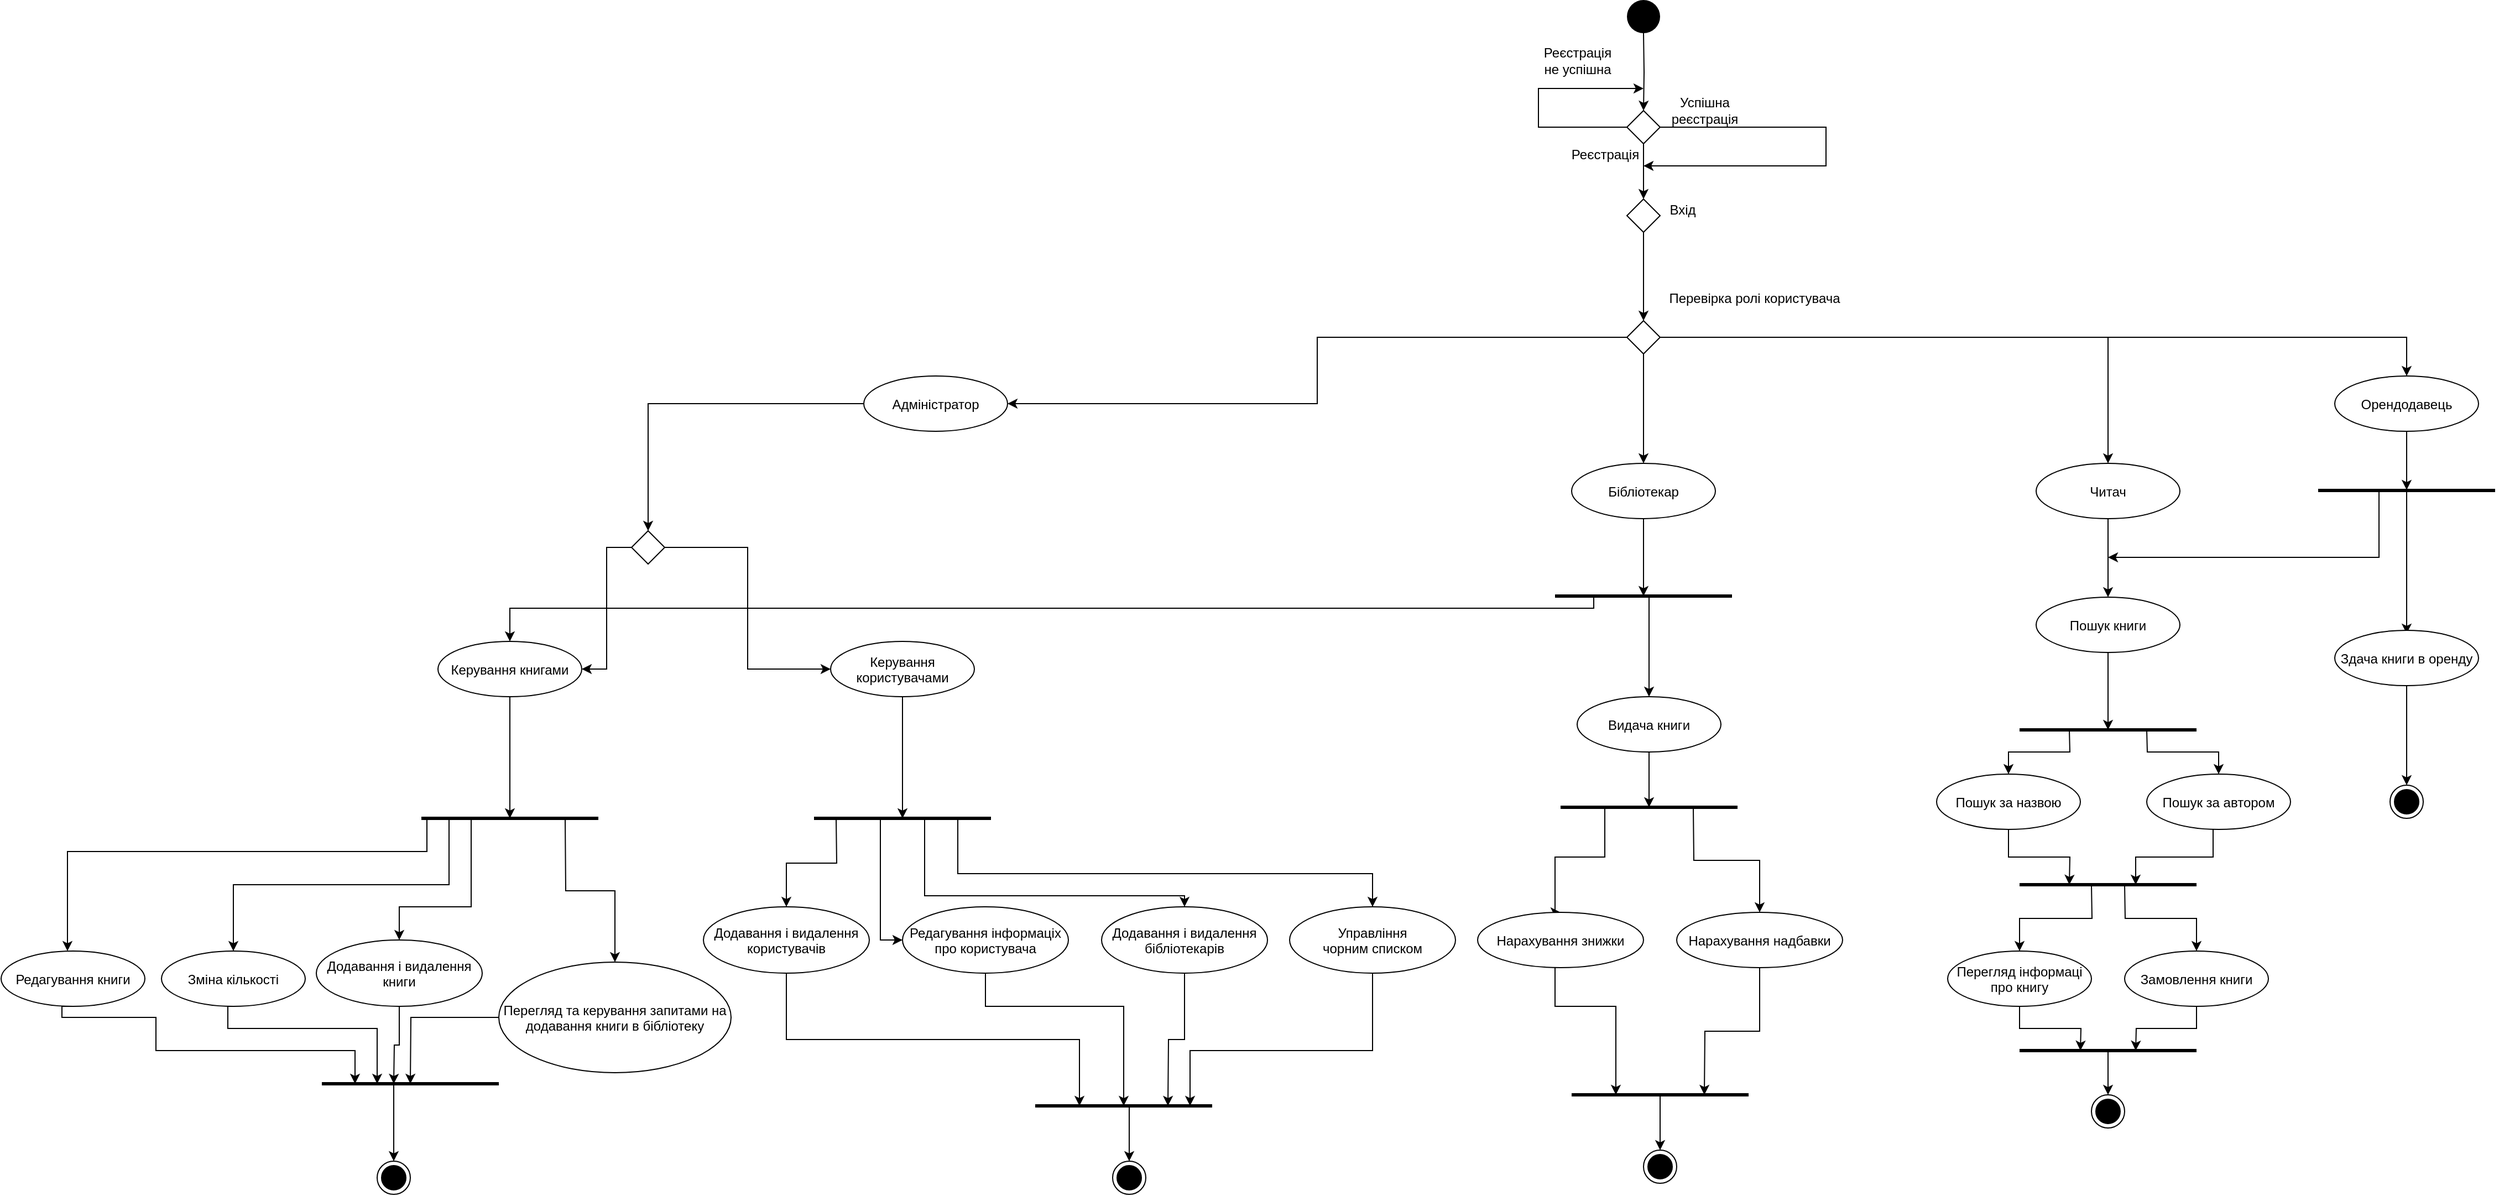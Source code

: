 <mxfile version="14.6.9" type="github">
  <diagram name="Page-1" id="0783ab3e-0a74-02c8-0abd-f7b4e66b4bec">
    <mxGraphModel dx="3122" dy="777" grid="1" gridSize="10" guides="1" tooltips="1" connect="1" arrows="1" fold="1" page="1" pageScale="1" pageWidth="850" pageHeight="1100" background="#ffffff" math="0" shadow="0">
      <root>
        <mxCell id="0" />
        <mxCell id="1" parent="0" />
        <mxCell id="RjI8-vBlAIj9xvnyYSEU-3" style="edgeStyle=orthogonalEdgeStyle;rounded=0;orthogonalLoop=1;jettySize=auto;html=1;entryX=0.5;entryY=0;entryDx=0;entryDy=0;" parent="1" target="RjI8-vBlAIj9xvnyYSEU-2" edge="1">
          <mxGeometry relative="1" as="geometry">
            <mxPoint x="425" y="40" as="sourcePoint" />
          </mxGeometry>
        </mxCell>
        <mxCell id="RjI8-vBlAIj9xvnyYSEU-6" style="edgeStyle=orthogonalEdgeStyle;rounded=0;orthogonalLoop=1;jettySize=auto;html=1;entryX=0.5;entryY=0;entryDx=0;entryDy=0;" parent="1" source="RjI8-vBlAIj9xvnyYSEU-2" target="RjI8-vBlAIj9xvnyYSEU-5" edge="1">
          <mxGeometry relative="1" as="geometry" />
        </mxCell>
        <mxCell id="RjI8-vBlAIj9xvnyYSEU-7" style="edgeStyle=orthogonalEdgeStyle;rounded=0;orthogonalLoop=1;jettySize=auto;html=1;" parent="1" source="RjI8-vBlAIj9xvnyYSEU-2" edge="1">
          <mxGeometry relative="1" as="geometry">
            <mxPoint x="425" y="160" as="targetPoint" />
            <Array as="points">
              <mxPoint x="590" y="125" />
              <mxPoint x="590" y="160" />
            </Array>
          </mxGeometry>
        </mxCell>
        <mxCell id="RjI8-vBlAIj9xvnyYSEU-10" style="edgeStyle=orthogonalEdgeStyle;rounded=0;orthogonalLoop=1;jettySize=auto;html=1;" parent="1" source="RjI8-vBlAIj9xvnyYSEU-2" edge="1">
          <mxGeometry relative="1" as="geometry">
            <mxPoint x="425" y="90" as="targetPoint" />
            <Array as="points">
              <mxPoint x="330" y="125" />
              <mxPoint x="330" y="90" />
            </Array>
          </mxGeometry>
        </mxCell>
        <mxCell id="RjI8-vBlAIj9xvnyYSEU-2" value="" style="rhombus;" parent="1" vertex="1">
          <mxGeometry x="410" y="110" width="30" height="30" as="geometry" />
        </mxCell>
        <mxCell id="RjI8-vBlAIj9xvnyYSEU-8" style="edgeStyle=orthogonalEdgeStyle;rounded=0;orthogonalLoop=1;jettySize=auto;html=1;" parent="1" source="RjI8-vBlAIj9xvnyYSEU-5" edge="1">
          <mxGeometry relative="1" as="geometry">
            <mxPoint x="425" y="300" as="targetPoint" />
          </mxGeometry>
        </mxCell>
        <mxCell id="RjI8-vBlAIj9xvnyYSEU-5" value="" style="rhombus;" parent="1" vertex="1">
          <mxGeometry x="410" y="190" width="30" height="30" as="geometry" />
        </mxCell>
        <mxCell id="RjI8-vBlAIj9xvnyYSEU-9" value="Успішна &lt;br&gt;реєстрація" style="text;html=1;align=center;verticalAlign=middle;resizable=0;points=[];autosize=1;strokeColor=none;" parent="1" vertex="1">
          <mxGeometry x="440" y="95" width="80" height="30" as="geometry" />
        </mxCell>
        <mxCell id="RjI8-vBlAIj9xvnyYSEU-11" value="Реєстрація &lt;br&gt;не успішна" style="text;html=1;align=center;verticalAlign=middle;resizable=0;points=[];autosize=1;strokeColor=none;" parent="1" vertex="1">
          <mxGeometry x="325" y="50" width="80" height="30" as="geometry" />
        </mxCell>
        <mxCell id="RjI8-vBlAIj9xvnyYSEU-13" style="edgeStyle=orthogonalEdgeStyle;rounded=0;orthogonalLoop=1;jettySize=auto;html=1;startArrow=classic;startFill=1;endArrow=none;endFill=0;entryX=0;entryY=0.5;entryDx=0;entryDy=0;" parent="1" source="RjI8-vBlAIj9xvnyYSEU-12" target="RjI8-vBlAIj9xvnyYSEU-63" edge="1">
          <mxGeometry relative="1" as="geometry">
            <mxPoint x="360.0" y="300" as="targetPoint" />
          </mxGeometry>
        </mxCell>
        <mxCell id="RjI8-vBlAIj9xvnyYSEU-14" style="edgeStyle=orthogonalEdgeStyle;rounded=0;orthogonalLoop=1;jettySize=auto;html=1;startArrow=none;startFill=0;endArrow=classic;endFill=1;entryX=0.5;entryY=0;entryDx=0;entryDy=0;" parent="1" source="RjI8-vBlAIj9xvnyYSEU-12" edge="1" target="9X1CYoQMeR6TZvLqavls-4">
          <mxGeometry relative="1" as="geometry">
            <mxPoint x="-470" y="490" as="targetPoint" />
          </mxGeometry>
        </mxCell>
        <mxCell id="RjI8-vBlAIj9xvnyYSEU-12" value="Адміністратор" style="ellipse;" parent="1" vertex="1">
          <mxGeometry x="-280" y="350" width="130" height="50" as="geometry" />
        </mxCell>
        <mxCell id="RjI8-vBlAIj9xvnyYSEU-18" style="edgeStyle=orthogonalEdgeStyle;rounded=0;orthogonalLoop=1;jettySize=auto;html=1;startArrow=classic;startFill=1;endArrow=none;endFill=0;entryX=0;entryY=0.5;entryDx=0;entryDy=0;" parent="1" source="RjI8-vBlAIj9xvnyYSEU-16" edge="1" target="9X1CYoQMeR6TZvLqavls-4">
          <mxGeometry relative="1" as="geometry">
            <mxPoint x="-505" y="490" as="targetPoint" />
          </mxGeometry>
        </mxCell>
        <mxCell id="RjI8-vBlAIj9xvnyYSEU-22" style="edgeStyle=orthogonalEdgeStyle;rounded=0;orthogonalLoop=1;jettySize=auto;html=1;startArrow=none;startFill=0;endArrow=classic;endFill=1;" parent="1" source="RjI8-vBlAIj9xvnyYSEU-16" edge="1">
          <mxGeometry relative="1" as="geometry">
            <mxPoint x="-600" y="750" as="targetPoint" />
          </mxGeometry>
        </mxCell>
        <mxCell id="RjI8-vBlAIj9xvnyYSEU-59" style="edgeStyle=orthogonalEdgeStyle;rounded=0;orthogonalLoop=1;jettySize=auto;html=1;startArrow=classic;startFill=1;endArrow=none;endFill=0;" parent="1" source="RjI8-vBlAIj9xvnyYSEU-16" edge="1">
          <mxGeometry relative="1" as="geometry">
            <mxPoint x="380" y="550" as="targetPoint" />
            <Array as="points">
              <mxPoint x="-600" y="560" />
              <mxPoint x="380" y="560" />
            </Array>
          </mxGeometry>
        </mxCell>
        <mxCell id="RjI8-vBlAIj9xvnyYSEU-16" value="Керування книгами" style="ellipse;" parent="1" vertex="1">
          <mxGeometry x="-665" y="590" width="130" height="50" as="geometry" />
        </mxCell>
        <mxCell id="RjI8-vBlAIj9xvnyYSEU-19" style="edgeStyle=orthogonalEdgeStyle;rounded=0;orthogonalLoop=1;jettySize=auto;html=1;startArrow=classic;startFill=1;endArrow=none;endFill=0;entryX=1;entryY=0.5;entryDx=0;entryDy=0;" parent="1" source="RjI8-vBlAIj9xvnyYSEU-17" edge="1" target="9X1CYoQMeR6TZvLqavls-4">
          <mxGeometry relative="1" as="geometry">
            <mxPoint x="-445" y="490" as="targetPoint" />
          </mxGeometry>
        </mxCell>
        <mxCell id="RjI8-vBlAIj9xvnyYSEU-23" style="edgeStyle=orthogonalEdgeStyle;rounded=0;orthogonalLoop=1;jettySize=auto;html=1;startArrow=none;startFill=0;endArrow=classic;endFill=1;" parent="1" source="RjI8-vBlAIj9xvnyYSEU-17" edge="1">
          <mxGeometry relative="1" as="geometry">
            <mxPoint x="-245.0" y="750" as="targetPoint" />
          </mxGeometry>
        </mxCell>
        <mxCell id="RjI8-vBlAIj9xvnyYSEU-17" value="Керування &#xa;користувачами" style="ellipse;" parent="1" vertex="1">
          <mxGeometry x="-310" y="590" width="130" height="50" as="geometry" />
        </mxCell>
        <mxCell id="RjI8-vBlAIj9xvnyYSEU-20" value="" style="endArrow=none;startArrow=none;endFill=0;startFill=0;endSize=8;html=1;verticalAlign=bottom;labelBackgroundColor=none;strokeWidth=3;" parent="1" edge="1">
          <mxGeometry width="160" relative="1" as="geometry">
            <mxPoint x="-680" y="750" as="sourcePoint" />
            <mxPoint x="-520" y="750" as="targetPoint" />
          </mxGeometry>
        </mxCell>
        <mxCell id="RjI8-vBlAIj9xvnyYSEU-21" value="" style="endArrow=none;startArrow=none;endFill=0;startFill=0;endSize=8;html=1;verticalAlign=bottom;labelBackgroundColor=none;strokeWidth=3;" parent="1" edge="1">
          <mxGeometry width="160" relative="1" as="geometry">
            <mxPoint x="-325" y="750" as="sourcePoint" />
            <mxPoint x="-165" y="750" as="targetPoint" />
          </mxGeometry>
        </mxCell>
        <mxCell id="RjI8-vBlAIj9xvnyYSEU-30" style="edgeStyle=orthogonalEdgeStyle;rounded=0;orthogonalLoop=1;jettySize=auto;html=1;startArrow=classic;startFill=1;endArrow=none;endFill=0;" parent="1" source="RjI8-vBlAIj9xvnyYSEU-24" edge="1">
          <mxGeometry relative="1" as="geometry">
            <mxPoint x="-655" y="750" as="targetPoint" />
            <Array as="points">
              <mxPoint x="-850" y="810" />
              <mxPoint x="-655" y="810" />
              <mxPoint x="-655" y="750" />
            </Array>
          </mxGeometry>
        </mxCell>
        <mxCell id="RjI8-vBlAIj9xvnyYSEU-43" style="edgeStyle=orthogonalEdgeStyle;rounded=0;orthogonalLoop=1;jettySize=auto;html=1;startArrow=none;startFill=0;endArrow=classic;endFill=1;exitX=0.5;exitY=1;exitDx=0;exitDy=0;" parent="1" source="RjI8-vBlAIj9xvnyYSEU-24" edge="1">
          <mxGeometry relative="1" as="geometry">
            <mxPoint x="-720" y="990" as="targetPoint" />
            <mxPoint x="-855" y="810" as="sourcePoint" />
            <Array as="points">
              <mxPoint x="-855" y="920" />
              <mxPoint x="-855" y="940" />
              <mxPoint x="-720" y="940" />
            </Array>
          </mxGeometry>
        </mxCell>
        <mxCell id="RjI8-vBlAIj9xvnyYSEU-24" value="Зміна кількості" style="ellipse;" parent="1" vertex="1">
          <mxGeometry x="-915" y="870" width="130" height="50" as="geometry" />
        </mxCell>
        <mxCell id="RjI8-vBlAIj9xvnyYSEU-29" style="edgeStyle=orthogonalEdgeStyle;rounded=0;orthogonalLoop=1;jettySize=auto;html=1;startArrow=classic;startFill=1;endArrow=none;endFill=0;" parent="1" source="RjI8-vBlAIj9xvnyYSEU-25" edge="1">
          <mxGeometry relative="1" as="geometry">
            <mxPoint x="-635" y="750" as="targetPoint" />
            <Array as="points">
              <mxPoint x="-700" y="830" />
              <mxPoint x="-635" y="830" />
            </Array>
          </mxGeometry>
        </mxCell>
        <mxCell id="RjI8-vBlAIj9xvnyYSEU-42" style="edgeStyle=orthogonalEdgeStyle;rounded=0;orthogonalLoop=1;jettySize=auto;html=1;startArrow=none;startFill=0;endArrow=classic;endFill=1;exitX=0.5;exitY=1;exitDx=0;exitDy=0;" parent="1" source="RjI8-vBlAIj9xvnyYSEU-25" edge="1">
          <mxGeometry relative="1" as="geometry">
            <mxPoint x="-705.0" y="990" as="targetPoint" />
            <mxPoint x="-705.0" y="810" as="sourcePoint" />
          </mxGeometry>
        </mxCell>
        <mxCell id="RjI8-vBlAIj9xvnyYSEU-25" value="Додавання і видалення&#xa;книги" style="ellipse;" parent="1" vertex="1">
          <mxGeometry x="-775" y="860" width="150" height="60" as="geometry" />
        </mxCell>
        <mxCell id="RjI8-vBlAIj9xvnyYSEU-28" style="edgeStyle=orthogonalEdgeStyle;rounded=0;orthogonalLoop=1;jettySize=auto;html=1;startArrow=classic;startFill=1;endArrow=none;endFill=0;" parent="1" source="RjI8-vBlAIj9xvnyYSEU-26" edge="1">
          <mxGeometry relative="1" as="geometry">
            <mxPoint x="-550" y="750" as="targetPoint" />
          </mxGeometry>
        </mxCell>
        <mxCell id="RjI8-vBlAIj9xvnyYSEU-41" style="edgeStyle=orthogonalEdgeStyle;rounded=0;orthogonalLoop=1;jettySize=auto;html=1;startArrow=none;startFill=0;endArrow=classic;endFill=1;exitX=0;exitY=0.5;exitDx=0;exitDy=0;" parent="1" source="RjI8-vBlAIj9xvnyYSEU-26" edge="1">
          <mxGeometry relative="1" as="geometry">
            <mxPoint x="-690" y="990" as="targetPoint" />
            <mxPoint x="-615" y="820" as="sourcePoint" />
          </mxGeometry>
        </mxCell>
        <mxCell id="RjI8-vBlAIj9xvnyYSEU-26" value="Перегляд та керування запитами на &#xa;додавання книги в бібліотеку" style="ellipse;" parent="1" vertex="1">
          <mxGeometry x="-610" y="880" width="210" height="100" as="geometry" />
        </mxCell>
        <mxCell id="RjI8-vBlAIj9xvnyYSEU-31" style="edgeStyle=orthogonalEdgeStyle;rounded=0;orthogonalLoop=1;jettySize=auto;html=1;startArrow=classic;startFill=1;endArrow=none;endFill=0;" parent="1" edge="1">
          <mxGeometry relative="1" as="geometry">
            <mxPoint x="-675" y="750" as="targetPoint" />
            <mxPoint x="-1000" y="870.0" as="sourcePoint" />
            <Array as="points">
              <mxPoint x="-1000" y="780" />
              <mxPoint x="-675" y="780" />
            </Array>
          </mxGeometry>
        </mxCell>
        <mxCell id="RjI8-vBlAIj9xvnyYSEU-44" style="edgeStyle=orthogonalEdgeStyle;rounded=0;orthogonalLoop=1;jettySize=auto;html=1;startArrow=none;startFill=0;endArrow=classic;endFill=1;exitX=0.5;exitY=1;exitDx=0;exitDy=0;" parent="1" source="RjI8-vBlAIj9xvnyYSEU-27" edge="1">
          <mxGeometry relative="1" as="geometry">
            <mxPoint x="-740" y="990" as="targetPoint" />
            <mxPoint x="-1005" y="810.0" as="sourcePoint" />
            <Array as="points">
              <mxPoint x="-1005" y="920" />
              <mxPoint x="-1005" y="930" />
              <mxPoint x="-920" y="930" />
              <mxPoint x="-920" y="960" />
              <mxPoint x="-740" y="960" />
            </Array>
          </mxGeometry>
        </mxCell>
        <mxCell id="RjI8-vBlAIj9xvnyYSEU-27" value="Редагування книги" style="ellipse;" parent="1" vertex="1">
          <mxGeometry x="-1060" y="870" width="130" height="50" as="geometry" />
        </mxCell>
        <mxCell id="RjI8-vBlAIj9xvnyYSEU-36" style="edgeStyle=orthogonalEdgeStyle;rounded=0;orthogonalLoop=1;jettySize=auto;html=1;startArrow=classic;startFill=1;endArrow=none;endFill=0;" parent="1" source="RjI8-vBlAIj9xvnyYSEU-32" edge="1">
          <mxGeometry relative="1" as="geometry">
            <mxPoint x="-305" y="750.0" as="targetPoint" />
          </mxGeometry>
        </mxCell>
        <mxCell id="RjI8-vBlAIj9xvnyYSEU-49" style="edgeStyle=orthogonalEdgeStyle;rounded=0;orthogonalLoop=1;jettySize=auto;html=1;startArrow=none;startFill=0;endArrow=classic;endFill=1;exitX=0.5;exitY=1;exitDx=0;exitDy=0;" parent="1" source="RjI8-vBlAIj9xvnyYSEU-32" edge="1">
          <mxGeometry relative="1" as="geometry">
            <mxPoint x="-85" y="1010" as="targetPoint" />
            <mxPoint x="-350" y="800" as="sourcePoint" />
            <Array as="points">
              <mxPoint x="-350" y="950" />
              <mxPoint x="-85" y="950" />
            </Array>
          </mxGeometry>
        </mxCell>
        <mxCell id="RjI8-vBlAIj9xvnyYSEU-32" value="Додавання і видалення&#xa;користувачів" style="ellipse;" parent="1" vertex="1">
          <mxGeometry x="-425" y="830" width="150" height="60" as="geometry" />
        </mxCell>
        <mxCell id="RjI8-vBlAIj9xvnyYSEU-37" style="edgeStyle=orthogonalEdgeStyle;rounded=0;orthogonalLoop=1;jettySize=auto;html=1;startArrow=classic;startFill=1;endArrow=none;endFill=0;" parent="1" source="RjI8-vBlAIj9xvnyYSEU-33" edge="1">
          <mxGeometry relative="1" as="geometry">
            <mxPoint x="-265" y="750" as="targetPoint" />
            <Array as="points">
              <mxPoint x="-265" y="860" />
              <mxPoint x="-265" y="750" />
            </Array>
          </mxGeometry>
        </mxCell>
        <mxCell id="RjI8-vBlAIj9xvnyYSEU-48" style="edgeStyle=orthogonalEdgeStyle;rounded=0;orthogonalLoop=1;jettySize=auto;html=1;startArrow=none;startFill=0;endArrow=classic;endFill=1;exitX=0.5;exitY=1;exitDx=0;exitDy=0;" parent="1" source="RjI8-vBlAIj9xvnyYSEU-33" edge="1">
          <mxGeometry relative="1" as="geometry">
            <mxPoint x="-45.0" y="1010" as="targetPoint" />
            <mxPoint x="-170" y="800" as="sourcePoint" />
            <Array as="points">
              <mxPoint x="-170" y="920" />
              <mxPoint x="-45" y="920" />
            </Array>
          </mxGeometry>
        </mxCell>
        <mxCell id="RjI8-vBlAIj9xvnyYSEU-33" value="Редагування інформаціх &#xa;про користувача" style="ellipse;" parent="1" vertex="1">
          <mxGeometry x="-245" y="830" width="150" height="60" as="geometry" />
        </mxCell>
        <mxCell id="RjI8-vBlAIj9xvnyYSEU-38" style="edgeStyle=orthogonalEdgeStyle;rounded=0;orthogonalLoop=1;jettySize=auto;html=1;exitX=0.5;exitY=0;exitDx=0;exitDy=0;startArrow=classic;startFill=1;endArrow=none;endFill=0;" parent="1" source="RjI8-vBlAIj9xvnyYSEU-34" edge="1">
          <mxGeometry relative="1" as="geometry">
            <mxPoint x="-225" y="750" as="targetPoint" />
            <Array as="points">
              <mxPoint x="10" y="820" />
              <mxPoint x="-225" y="820" />
            </Array>
          </mxGeometry>
        </mxCell>
        <mxCell id="RjI8-vBlAIj9xvnyYSEU-47" style="edgeStyle=orthogonalEdgeStyle;rounded=0;orthogonalLoop=1;jettySize=auto;html=1;startArrow=none;startFill=0;endArrow=classic;endFill=1;" parent="1" source="RjI8-vBlAIj9xvnyYSEU-34" edge="1">
          <mxGeometry relative="1" as="geometry">
            <mxPoint x="-5.0" y="1010" as="targetPoint" />
            <mxPoint x="10" y="800" as="sourcePoint" />
          </mxGeometry>
        </mxCell>
        <mxCell id="RjI8-vBlAIj9xvnyYSEU-34" value="Додавання і видалення&#xa;бібліотекарів" style="ellipse;" parent="1" vertex="1">
          <mxGeometry x="-65" y="830" width="150" height="60" as="geometry" />
        </mxCell>
        <mxCell id="RjI8-vBlAIj9xvnyYSEU-39" style="edgeStyle=orthogonalEdgeStyle;rounded=0;orthogonalLoop=1;jettySize=auto;html=1;exitX=0.5;exitY=0;exitDx=0;exitDy=0;startArrow=classic;startFill=1;endArrow=none;endFill=0;" parent="1" source="RjI8-vBlAIj9xvnyYSEU-35" edge="1">
          <mxGeometry relative="1" as="geometry">
            <mxPoint x="-195" y="750" as="targetPoint" />
            <Array as="points">
              <mxPoint x="180" y="800" />
              <mxPoint x="-195" y="800" />
            </Array>
          </mxGeometry>
        </mxCell>
        <mxCell id="RjI8-vBlAIj9xvnyYSEU-46" style="edgeStyle=orthogonalEdgeStyle;rounded=0;orthogonalLoop=1;jettySize=auto;html=1;startArrow=none;startFill=0;endArrow=classic;endFill=1;" parent="1" edge="1">
          <mxGeometry relative="1" as="geometry">
            <mxPoint x="15" y="1010" as="targetPoint" />
            <mxPoint x="180" y="800" as="sourcePoint" />
            <Array as="points">
              <mxPoint x="180" y="960" />
              <mxPoint x="15" y="960" />
              <mxPoint x="15" y="1010" />
            </Array>
          </mxGeometry>
        </mxCell>
        <mxCell id="RjI8-vBlAIj9xvnyYSEU-35" value="Управління&#xa;чорним списком" style="ellipse;" parent="1" vertex="1">
          <mxGeometry x="105" y="830" width="150" height="60" as="geometry" />
        </mxCell>
        <mxCell id="RjI8-vBlAIj9xvnyYSEU-40" value="" style="endArrow=none;startArrow=none;endFill=0;startFill=0;endSize=8;html=1;verticalAlign=bottom;labelBackgroundColor=none;strokeWidth=3;" parent="1" edge="1">
          <mxGeometry width="160" relative="1" as="geometry">
            <mxPoint x="-770" y="990.0" as="sourcePoint" />
            <mxPoint x="-610" y="990.0" as="targetPoint" />
          </mxGeometry>
        </mxCell>
        <mxCell id="RjI8-vBlAIj9xvnyYSEU-45" value="" style="endArrow=none;startArrow=none;endFill=0;startFill=0;endSize=8;html=1;verticalAlign=bottom;labelBackgroundColor=none;strokeWidth=3;" parent="1" edge="1">
          <mxGeometry width="160" relative="1" as="geometry">
            <mxPoint x="-125" y="1010" as="sourcePoint" />
            <mxPoint x="35" y="1010" as="targetPoint" />
          </mxGeometry>
        </mxCell>
        <mxCell id="RjI8-vBlAIj9xvnyYSEU-50" value="" style="ellipse;fillColor=#000000;strokeColor=none;" parent="1" vertex="1">
          <mxGeometry x="410" y="10" width="30" height="30" as="geometry" />
        </mxCell>
        <mxCell id="RjI8-vBlAIj9xvnyYSEU-62" style="edgeStyle=orthogonalEdgeStyle;rounded=0;orthogonalLoop=1;jettySize=auto;html=1;startArrow=classic;startFill=1;endArrow=none;endFill=0;" parent="1" source="RjI8-vBlAIj9xvnyYSEU-51" edge="1">
          <mxGeometry relative="1" as="geometry">
            <mxPoint x="-705" y="990" as="targetPoint" />
          </mxGeometry>
        </mxCell>
        <mxCell id="RjI8-vBlAIj9xvnyYSEU-51" value="" style="ellipse;html=1;shape=endState;fillColor=#000000;strokeColor=#000000;" parent="1" vertex="1">
          <mxGeometry x="-720" y="1060" width="30" height="30" as="geometry" />
        </mxCell>
        <mxCell id="RjI8-vBlAIj9xvnyYSEU-61" style="edgeStyle=orthogonalEdgeStyle;rounded=0;orthogonalLoop=1;jettySize=auto;html=1;startArrow=classic;startFill=1;endArrow=none;endFill=0;" parent="1" source="RjI8-vBlAIj9xvnyYSEU-52" edge="1">
          <mxGeometry relative="1" as="geometry">
            <mxPoint x="-40" y="1010" as="targetPoint" />
          </mxGeometry>
        </mxCell>
        <mxCell id="RjI8-vBlAIj9xvnyYSEU-52" value="" style="ellipse;html=1;shape=endState;fillColor=#000000;strokeColor=#000000;" parent="1" vertex="1">
          <mxGeometry x="-55" y="1060" width="30" height="30" as="geometry" />
        </mxCell>
        <mxCell id="RjI8-vBlAIj9xvnyYSEU-58" style="edgeStyle=orthogonalEdgeStyle;rounded=0;orthogonalLoop=1;jettySize=auto;html=1;startArrow=none;startFill=0;endArrow=classic;endFill=1;" parent="1" source="RjI8-vBlAIj9xvnyYSEU-55" edge="1">
          <mxGeometry relative="1" as="geometry">
            <mxPoint x="425" y="549" as="targetPoint" />
          </mxGeometry>
        </mxCell>
        <mxCell id="RjI8-vBlAIj9xvnyYSEU-60" style="edgeStyle=orthogonalEdgeStyle;rounded=0;orthogonalLoop=1;jettySize=auto;html=1;startArrow=classic;startFill=1;endArrow=none;endFill=0;entryX=0.5;entryY=1;entryDx=0;entryDy=0;" parent="1" source="RjI8-vBlAIj9xvnyYSEU-55" target="RjI8-vBlAIj9xvnyYSEU-63" edge="1">
          <mxGeometry relative="1" as="geometry">
            <mxPoint x="445" y="300" as="targetPoint" />
          </mxGeometry>
        </mxCell>
        <mxCell id="RjI8-vBlAIj9xvnyYSEU-55" value="Бібліотекар" style="ellipse;" parent="1" vertex="1">
          <mxGeometry x="360" y="429" width="130" height="50" as="geometry" />
        </mxCell>
        <mxCell id="RjI8-vBlAIj9xvnyYSEU-57" value="" style="endArrow=none;startArrow=none;endFill=0;startFill=0;endSize=8;html=1;verticalAlign=bottom;labelBackgroundColor=none;strokeWidth=3;" parent="1" edge="1">
          <mxGeometry width="160" relative="1" as="geometry">
            <mxPoint x="345" y="549" as="sourcePoint" />
            <mxPoint x="505" y="549" as="targetPoint" />
          </mxGeometry>
        </mxCell>
        <mxCell id="RjI8-vBlAIj9xvnyYSEU-80" style="edgeStyle=orthogonalEdgeStyle;rounded=0;orthogonalLoop=1;jettySize=auto;html=1;startArrow=none;startFill=0;endArrow=classic;endFill=1;" parent="1" source="RjI8-vBlAIj9xvnyYSEU-63" target="RjI8-vBlAIj9xvnyYSEU-79" edge="1">
          <mxGeometry relative="1" as="geometry" />
        </mxCell>
        <mxCell id="RjI8-vBlAIj9xvnyYSEU-104" style="edgeStyle=orthogonalEdgeStyle;rounded=0;orthogonalLoop=1;jettySize=auto;html=1;entryX=0.5;entryY=0;entryDx=0;entryDy=0;startArrow=none;startFill=0;endArrow=classic;endFill=1;" parent="1" source="RjI8-vBlAIj9xvnyYSEU-63" target="RjI8-vBlAIj9xvnyYSEU-102" edge="1">
          <mxGeometry relative="1" as="geometry" />
        </mxCell>
        <mxCell id="RjI8-vBlAIj9xvnyYSEU-63" value="" style="rhombus;" parent="1" vertex="1">
          <mxGeometry x="410" y="300" width="30" height="30" as="geometry" />
        </mxCell>
        <mxCell id="RjI8-vBlAIj9xvnyYSEU-65" style="edgeStyle=orthogonalEdgeStyle;rounded=0;orthogonalLoop=1;jettySize=auto;html=1;startArrow=classic;startFill=1;endArrow=none;endFill=0;" parent="1" source="RjI8-vBlAIj9xvnyYSEU-64" edge="1">
          <mxGeometry relative="1" as="geometry">
            <mxPoint x="390" y="550" as="targetPoint" />
            <Array as="points">
              <mxPoint x="430" y="550" />
            </Array>
          </mxGeometry>
        </mxCell>
        <mxCell id="RjI8-vBlAIj9xvnyYSEU-70" style="edgeStyle=orthogonalEdgeStyle;rounded=0;orthogonalLoop=1;jettySize=auto;html=1;startArrow=none;startFill=0;endArrow=classic;endFill=1;" parent="1" source="RjI8-vBlAIj9xvnyYSEU-64" edge="1">
          <mxGeometry relative="1" as="geometry">
            <mxPoint x="430" y="740" as="targetPoint" />
          </mxGeometry>
        </mxCell>
        <mxCell id="RjI8-vBlAIj9xvnyYSEU-64" value="Видача книги" style="ellipse;" parent="1" vertex="1">
          <mxGeometry x="365" y="640" width="130" height="50" as="geometry" />
        </mxCell>
        <mxCell id="RjI8-vBlAIj9xvnyYSEU-66" value="" style="endArrow=none;startArrow=none;endFill=0;startFill=0;endSize=8;html=1;verticalAlign=bottom;labelBackgroundColor=none;strokeWidth=3;" parent="1" edge="1">
          <mxGeometry width="160" relative="1" as="geometry">
            <mxPoint x="350" y="740" as="sourcePoint" />
            <mxPoint x="510" y="740" as="targetPoint" />
          </mxGeometry>
        </mxCell>
        <mxCell id="RjI8-vBlAIj9xvnyYSEU-68" style="edgeStyle=orthogonalEdgeStyle;rounded=0;orthogonalLoop=1;jettySize=auto;html=1;startArrow=classic;startFill=1;endArrow=none;endFill=0;" parent="1" source="RjI8-vBlAIj9xvnyYSEU-67" edge="1">
          <mxGeometry relative="1" as="geometry">
            <mxPoint x="470" y="740" as="targetPoint" />
          </mxGeometry>
        </mxCell>
        <mxCell id="RjI8-vBlAIj9xvnyYSEU-74" style="edgeStyle=orthogonalEdgeStyle;rounded=0;orthogonalLoop=1;jettySize=auto;html=1;startArrow=none;startFill=0;endArrow=classic;endFill=1;" parent="1" source="RjI8-vBlAIj9xvnyYSEU-67" edge="1">
          <mxGeometry relative="1" as="geometry">
            <mxPoint x="480" y="1000" as="targetPoint" />
          </mxGeometry>
        </mxCell>
        <mxCell id="RjI8-vBlAIj9xvnyYSEU-67" value="Нарахування надбавки" style="ellipse;" parent="1" vertex="1">
          <mxGeometry x="455" y="835" width="150" height="50" as="geometry" />
        </mxCell>
        <mxCell id="RjI8-vBlAIj9xvnyYSEU-71" style="edgeStyle=orthogonalEdgeStyle;rounded=0;orthogonalLoop=1;jettySize=auto;html=1;startArrow=classic;startFill=1;endArrow=none;endFill=0;exitX=0.5;exitY=0;exitDx=0;exitDy=0;" parent="1" source="RjI8-vBlAIj9xvnyYSEU-69" edge="1">
          <mxGeometry relative="1" as="geometry">
            <mxPoint x="430" y="740" as="targetPoint" />
            <Array as="points">
              <mxPoint x="345" y="785" />
              <mxPoint x="390" y="785" />
              <mxPoint x="390" y="740" />
            </Array>
          </mxGeometry>
        </mxCell>
        <mxCell id="RjI8-vBlAIj9xvnyYSEU-73" style="edgeStyle=orthogonalEdgeStyle;rounded=0;orthogonalLoop=1;jettySize=auto;html=1;startArrow=none;startFill=0;endArrow=classic;endFill=1;" parent="1" source="RjI8-vBlAIj9xvnyYSEU-69" edge="1">
          <mxGeometry relative="1" as="geometry">
            <mxPoint x="400" y="1000" as="targetPoint" />
            <Array as="points">
              <mxPoint x="345" y="920" />
              <mxPoint x="400" y="920" />
            </Array>
          </mxGeometry>
        </mxCell>
        <mxCell id="RjI8-vBlAIj9xvnyYSEU-69" value="Нарахування знижки" style="ellipse;" parent="1" vertex="1">
          <mxGeometry x="275" y="835" width="150" height="50" as="geometry" />
        </mxCell>
        <mxCell id="RjI8-vBlAIj9xvnyYSEU-72" value="" style="endArrow=none;startArrow=none;endFill=0;startFill=0;endSize=8;html=1;verticalAlign=bottom;labelBackgroundColor=none;strokeWidth=3;" parent="1" edge="1">
          <mxGeometry width="160" relative="1" as="geometry">
            <mxPoint x="360" y="1000" as="sourcePoint" />
            <mxPoint x="520" y="1000" as="targetPoint" />
          </mxGeometry>
        </mxCell>
        <mxCell id="RjI8-vBlAIj9xvnyYSEU-76" style="edgeStyle=orthogonalEdgeStyle;rounded=0;orthogonalLoop=1;jettySize=auto;html=1;startArrow=classic;startFill=1;endArrow=none;endFill=0;" parent="1" source="RjI8-vBlAIj9xvnyYSEU-75" edge="1">
          <mxGeometry relative="1" as="geometry">
            <mxPoint x="440" y="1000" as="targetPoint" />
          </mxGeometry>
        </mxCell>
        <mxCell id="RjI8-vBlAIj9xvnyYSEU-75" value="" style="ellipse;html=1;shape=endState;fillColor=#000000;strokeColor=#000000;" parent="1" vertex="1">
          <mxGeometry x="425" y="1050" width="30" height="30" as="geometry" />
        </mxCell>
        <mxCell id="RjI8-vBlAIj9xvnyYSEU-82" style="edgeStyle=orthogonalEdgeStyle;rounded=0;orthogonalLoop=1;jettySize=auto;html=1;entryX=0.5;entryY=0;entryDx=0;entryDy=0;startArrow=none;startFill=0;endArrow=classic;endFill=1;" parent="1" source="RjI8-vBlAIj9xvnyYSEU-79" target="RjI8-vBlAIj9xvnyYSEU-81" edge="1">
          <mxGeometry relative="1" as="geometry" />
        </mxCell>
        <mxCell id="RjI8-vBlAIj9xvnyYSEU-79" value="Читач" style="ellipse;" parent="1" vertex="1">
          <mxGeometry x="780" y="429" width="130" height="50" as="geometry" />
        </mxCell>
        <mxCell id="RjI8-vBlAIj9xvnyYSEU-84" style="edgeStyle=orthogonalEdgeStyle;rounded=0;orthogonalLoop=1;jettySize=auto;html=1;startArrow=none;startFill=0;endArrow=classic;endFill=1;" parent="1" source="RjI8-vBlAIj9xvnyYSEU-81" edge="1">
          <mxGeometry relative="1" as="geometry">
            <mxPoint x="845.0" y="670.0" as="targetPoint" />
          </mxGeometry>
        </mxCell>
        <mxCell id="RjI8-vBlAIj9xvnyYSEU-81" value="Пошук книги" style="ellipse;" parent="1" vertex="1">
          <mxGeometry x="780" y="550" width="130" height="50" as="geometry" />
        </mxCell>
        <mxCell id="RjI8-vBlAIj9xvnyYSEU-83" value="" style="endArrow=none;startArrow=none;endFill=0;startFill=0;endSize=8;html=1;verticalAlign=bottom;labelBackgroundColor=none;strokeWidth=3;" parent="1" edge="1">
          <mxGeometry width="160" relative="1" as="geometry">
            <mxPoint x="765.0" y="670" as="sourcePoint" />
            <mxPoint x="925.0" y="670" as="targetPoint" />
          </mxGeometry>
        </mxCell>
        <mxCell id="RjI8-vBlAIj9xvnyYSEU-87" style="edgeStyle=orthogonalEdgeStyle;rounded=0;orthogonalLoop=1;jettySize=auto;html=1;startArrow=classic;startFill=1;endArrow=none;endFill=0;" parent="1" source="RjI8-vBlAIj9xvnyYSEU-85" edge="1">
          <mxGeometry relative="1" as="geometry">
            <mxPoint x="810" y="670" as="targetPoint" />
          </mxGeometry>
        </mxCell>
        <mxCell id="RjI8-vBlAIj9xvnyYSEU-90" style="edgeStyle=orthogonalEdgeStyle;rounded=0;orthogonalLoop=1;jettySize=auto;html=1;startArrow=none;startFill=0;endArrow=classic;endFill=1;" parent="1" source="RjI8-vBlAIj9xvnyYSEU-85" edge="1">
          <mxGeometry relative="1" as="geometry">
            <mxPoint x="810" y="810" as="targetPoint" />
          </mxGeometry>
        </mxCell>
        <mxCell id="RjI8-vBlAIj9xvnyYSEU-85" value="Пошук за назвою" style="ellipse;" parent="1" vertex="1">
          <mxGeometry x="690" y="710" width="130" height="50" as="geometry" />
        </mxCell>
        <mxCell id="RjI8-vBlAIj9xvnyYSEU-88" style="edgeStyle=orthogonalEdgeStyle;rounded=0;orthogonalLoop=1;jettySize=auto;html=1;startArrow=classic;startFill=1;endArrow=none;endFill=0;" parent="1" source="RjI8-vBlAIj9xvnyYSEU-86" edge="1">
          <mxGeometry relative="1" as="geometry">
            <mxPoint x="880" y="670" as="targetPoint" />
          </mxGeometry>
        </mxCell>
        <mxCell id="RjI8-vBlAIj9xvnyYSEU-91" style="edgeStyle=orthogonalEdgeStyle;rounded=0;orthogonalLoop=1;jettySize=auto;html=1;startArrow=none;startFill=0;endArrow=classic;endFill=1;" parent="1" source="RjI8-vBlAIj9xvnyYSEU-86" edge="1">
          <mxGeometry relative="1" as="geometry">
            <mxPoint x="870" y="810" as="targetPoint" />
            <Array as="points">
              <mxPoint x="940" y="785" />
              <mxPoint x="870" y="785" />
            </Array>
          </mxGeometry>
        </mxCell>
        <mxCell id="RjI8-vBlAIj9xvnyYSEU-86" value="Пошук за автором" style="ellipse;" parent="1" vertex="1">
          <mxGeometry x="880" y="710" width="130" height="50" as="geometry" />
        </mxCell>
        <mxCell id="RjI8-vBlAIj9xvnyYSEU-89" value="" style="endArrow=none;startArrow=none;endFill=0;startFill=0;endSize=8;html=1;verticalAlign=bottom;labelBackgroundColor=none;strokeWidth=3;" parent="1" edge="1">
          <mxGeometry width="160" relative="1" as="geometry">
            <mxPoint x="765.0" y="810" as="sourcePoint" />
            <mxPoint x="925.0" y="810" as="targetPoint" />
          </mxGeometry>
        </mxCell>
        <mxCell id="RjI8-vBlAIj9xvnyYSEU-94" style="edgeStyle=orthogonalEdgeStyle;rounded=0;orthogonalLoop=1;jettySize=auto;html=1;startArrow=classic;startFill=1;endArrow=none;endFill=0;" parent="1" source="RjI8-vBlAIj9xvnyYSEU-92" edge="1">
          <mxGeometry relative="1" as="geometry">
            <mxPoint x="830" y="810" as="targetPoint" />
          </mxGeometry>
        </mxCell>
        <mxCell id="RjI8-vBlAIj9xvnyYSEU-99" style="edgeStyle=orthogonalEdgeStyle;rounded=0;orthogonalLoop=1;jettySize=auto;html=1;startArrow=none;startFill=0;endArrow=classic;endFill=1;" parent="1" source="RjI8-vBlAIj9xvnyYSEU-92" edge="1">
          <mxGeometry relative="1" as="geometry">
            <mxPoint x="820" y="960" as="targetPoint" />
          </mxGeometry>
        </mxCell>
        <mxCell id="RjI8-vBlAIj9xvnyYSEU-92" value="Перегляд інформаці&#xa;про книгу" style="ellipse;" parent="1" vertex="1">
          <mxGeometry x="700" y="870" width="130" height="50" as="geometry" />
        </mxCell>
        <mxCell id="RjI8-vBlAIj9xvnyYSEU-95" style="edgeStyle=orthogonalEdgeStyle;rounded=0;orthogonalLoop=1;jettySize=auto;html=1;startArrow=classic;startFill=1;endArrow=none;endFill=0;" parent="1" source="RjI8-vBlAIj9xvnyYSEU-93" edge="1">
          <mxGeometry relative="1" as="geometry">
            <mxPoint x="860" y="810" as="targetPoint" />
          </mxGeometry>
        </mxCell>
        <mxCell id="RjI8-vBlAIj9xvnyYSEU-98" style="edgeStyle=orthogonalEdgeStyle;rounded=0;orthogonalLoop=1;jettySize=auto;html=1;startArrow=none;startFill=0;endArrow=classic;endFill=1;" parent="1" source="RjI8-vBlAIj9xvnyYSEU-93" edge="1">
          <mxGeometry relative="1" as="geometry">
            <mxPoint x="870" y="960" as="targetPoint" />
          </mxGeometry>
        </mxCell>
        <mxCell id="RjI8-vBlAIj9xvnyYSEU-93" value="Замовлення книги" style="ellipse;" parent="1" vertex="1">
          <mxGeometry x="860" y="870" width="130" height="50" as="geometry" />
        </mxCell>
        <mxCell id="RjI8-vBlAIj9xvnyYSEU-96" value="" style="endArrow=none;startArrow=none;endFill=0;startFill=0;endSize=8;html=1;verticalAlign=bottom;labelBackgroundColor=none;strokeWidth=3;" parent="1" edge="1">
          <mxGeometry width="160" relative="1" as="geometry">
            <mxPoint x="765.0" y="810" as="sourcePoint" />
            <mxPoint x="925.0" y="810" as="targetPoint" />
            <Array as="points">
              <mxPoint x="850" y="810" />
            </Array>
          </mxGeometry>
        </mxCell>
        <mxCell id="RjI8-vBlAIj9xvnyYSEU-97" value="" style="endArrow=none;startArrow=none;endFill=0;startFill=0;endSize=8;html=1;verticalAlign=bottom;labelBackgroundColor=none;strokeWidth=3;" parent="1" edge="1">
          <mxGeometry width="160" relative="1" as="geometry">
            <mxPoint x="765.0" y="960" as="sourcePoint" />
            <mxPoint x="925.0" y="960" as="targetPoint" />
            <Array as="points">
              <mxPoint x="850" y="960" />
            </Array>
          </mxGeometry>
        </mxCell>
        <mxCell id="RjI8-vBlAIj9xvnyYSEU-101" style="edgeStyle=orthogonalEdgeStyle;rounded=0;orthogonalLoop=1;jettySize=auto;html=1;startArrow=classic;startFill=1;endArrow=none;endFill=0;" parent="1" source="RjI8-vBlAIj9xvnyYSEU-100" edge="1">
          <mxGeometry relative="1" as="geometry">
            <mxPoint x="845" y="960" as="targetPoint" />
          </mxGeometry>
        </mxCell>
        <mxCell id="RjI8-vBlAIj9xvnyYSEU-100" value="" style="ellipse;html=1;shape=endState;fillColor=#000000;strokeColor=#000000;" parent="1" vertex="1">
          <mxGeometry x="830" y="1000" width="30" height="30" as="geometry" />
        </mxCell>
        <mxCell id="RjI8-vBlAIj9xvnyYSEU-105" style="edgeStyle=orthogonalEdgeStyle;rounded=0;orthogonalLoop=1;jettySize=auto;html=1;startArrow=none;startFill=0;endArrow=classic;endFill=1;" parent="1" edge="1">
          <mxGeometry relative="1" as="geometry">
            <mxPoint x="845.0" y="514.0" as="targetPoint" />
            <mxPoint x="1090" y="454" as="sourcePoint" />
            <Array as="points">
              <mxPoint x="1090" y="514" />
            </Array>
          </mxGeometry>
        </mxCell>
        <mxCell id="RjI8-vBlAIj9xvnyYSEU-107" style="edgeStyle=orthogonalEdgeStyle;rounded=0;orthogonalLoop=1;jettySize=auto;html=1;startArrow=none;startFill=0;endArrow=classic;endFill=1;exitX=0.5;exitY=1;exitDx=0;exitDy=0;" parent="1" source="RjI8-vBlAIj9xvnyYSEU-102" edge="1">
          <mxGeometry relative="1" as="geometry">
            <mxPoint x="1115" y="453" as="targetPoint" />
            <mxPoint x="1115" y="402" as="sourcePoint" />
          </mxGeometry>
        </mxCell>
        <mxCell id="RjI8-vBlAIj9xvnyYSEU-102" value="Орендодавець" style="ellipse;" parent="1" vertex="1">
          <mxGeometry x="1050" y="350" width="130" height="50" as="geometry" />
        </mxCell>
        <mxCell id="RjI8-vBlAIj9xvnyYSEU-106" value="" style="endArrow=none;startArrow=none;endFill=0;startFill=0;endSize=8;html=1;verticalAlign=bottom;labelBackgroundColor=none;strokeWidth=3;" parent="1" edge="1">
          <mxGeometry width="160" relative="1" as="geometry">
            <mxPoint x="1035.0" y="453.5" as="sourcePoint" />
            <mxPoint x="1195.0" y="453.5" as="targetPoint" />
          </mxGeometry>
        </mxCell>
        <mxCell id="RjI8-vBlAIj9xvnyYSEU-109" style="edgeStyle=orthogonalEdgeStyle;rounded=0;orthogonalLoop=1;jettySize=auto;html=1;startArrow=classic;startFill=1;endArrow=none;endFill=0;" parent="1" edge="1">
          <mxGeometry relative="1" as="geometry">
            <mxPoint x="1115.0" y="453" as="targetPoint" />
            <mxPoint x="1115.0" y="583" as="sourcePoint" />
          </mxGeometry>
        </mxCell>
        <mxCell id="RjI8-vBlAIj9xvnyYSEU-108" value="Здача книги в оренду" style="ellipse;" parent="1" vertex="1">
          <mxGeometry x="1050" y="580" width="130" height="50" as="geometry" />
        </mxCell>
        <mxCell id="RjI8-vBlAIj9xvnyYSEU-113" style="edgeStyle=orthogonalEdgeStyle;rounded=0;orthogonalLoop=1;jettySize=auto;html=1;startArrow=classic;startFill=1;endArrow=none;endFill=0;entryX=0.5;entryY=1;entryDx=0;entryDy=0;" parent="1" source="RjI8-vBlAIj9xvnyYSEU-112" edge="1" target="RjI8-vBlAIj9xvnyYSEU-108">
          <mxGeometry relative="1" as="geometry">
            <mxPoint x="1115" y="660" as="targetPoint" />
          </mxGeometry>
        </mxCell>
        <mxCell id="RjI8-vBlAIj9xvnyYSEU-112" value="" style="ellipse;html=1;shape=endState;fillColor=#000000;strokeColor=#000000;" parent="1" vertex="1">
          <mxGeometry x="1100" y="720" width="30" height="30" as="geometry" />
        </mxCell>
        <mxCell id="9X1CYoQMeR6TZvLqavls-1" value="Вхід" style="text;html=1;align=center;verticalAlign=middle;resizable=0;points=[];autosize=1;strokeColor=none;" vertex="1" parent="1">
          <mxGeometry x="440" y="190" width="40" height="20" as="geometry" />
        </mxCell>
        <mxCell id="9X1CYoQMeR6TZvLqavls-2" value="Реєстрація" style="text;html=1;align=center;verticalAlign=middle;resizable=0;points=[];autosize=1;strokeColor=none;" vertex="1" parent="1">
          <mxGeometry x="350" y="140" width="80" height="20" as="geometry" />
        </mxCell>
        <mxCell id="9X1CYoQMeR6TZvLqavls-3" value="Перевірка ролі користувача" style="text;html=1;align=center;verticalAlign=middle;resizable=0;points=[];autosize=1;strokeColor=none;" vertex="1" parent="1">
          <mxGeometry x="440" y="270" width="170" height="20" as="geometry" />
        </mxCell>
        <mxCell id="9X1CYoQMeR6TZvLqavls-4" value="" style="rhombus;" vertex="1" parent="1">
          <mxGeometry x="-490" y="490" width="30" height="30" as="geometry" />
        </mxCell>
      </root>
    </mxGraphModel>
  </diagram>
</mxfile>
